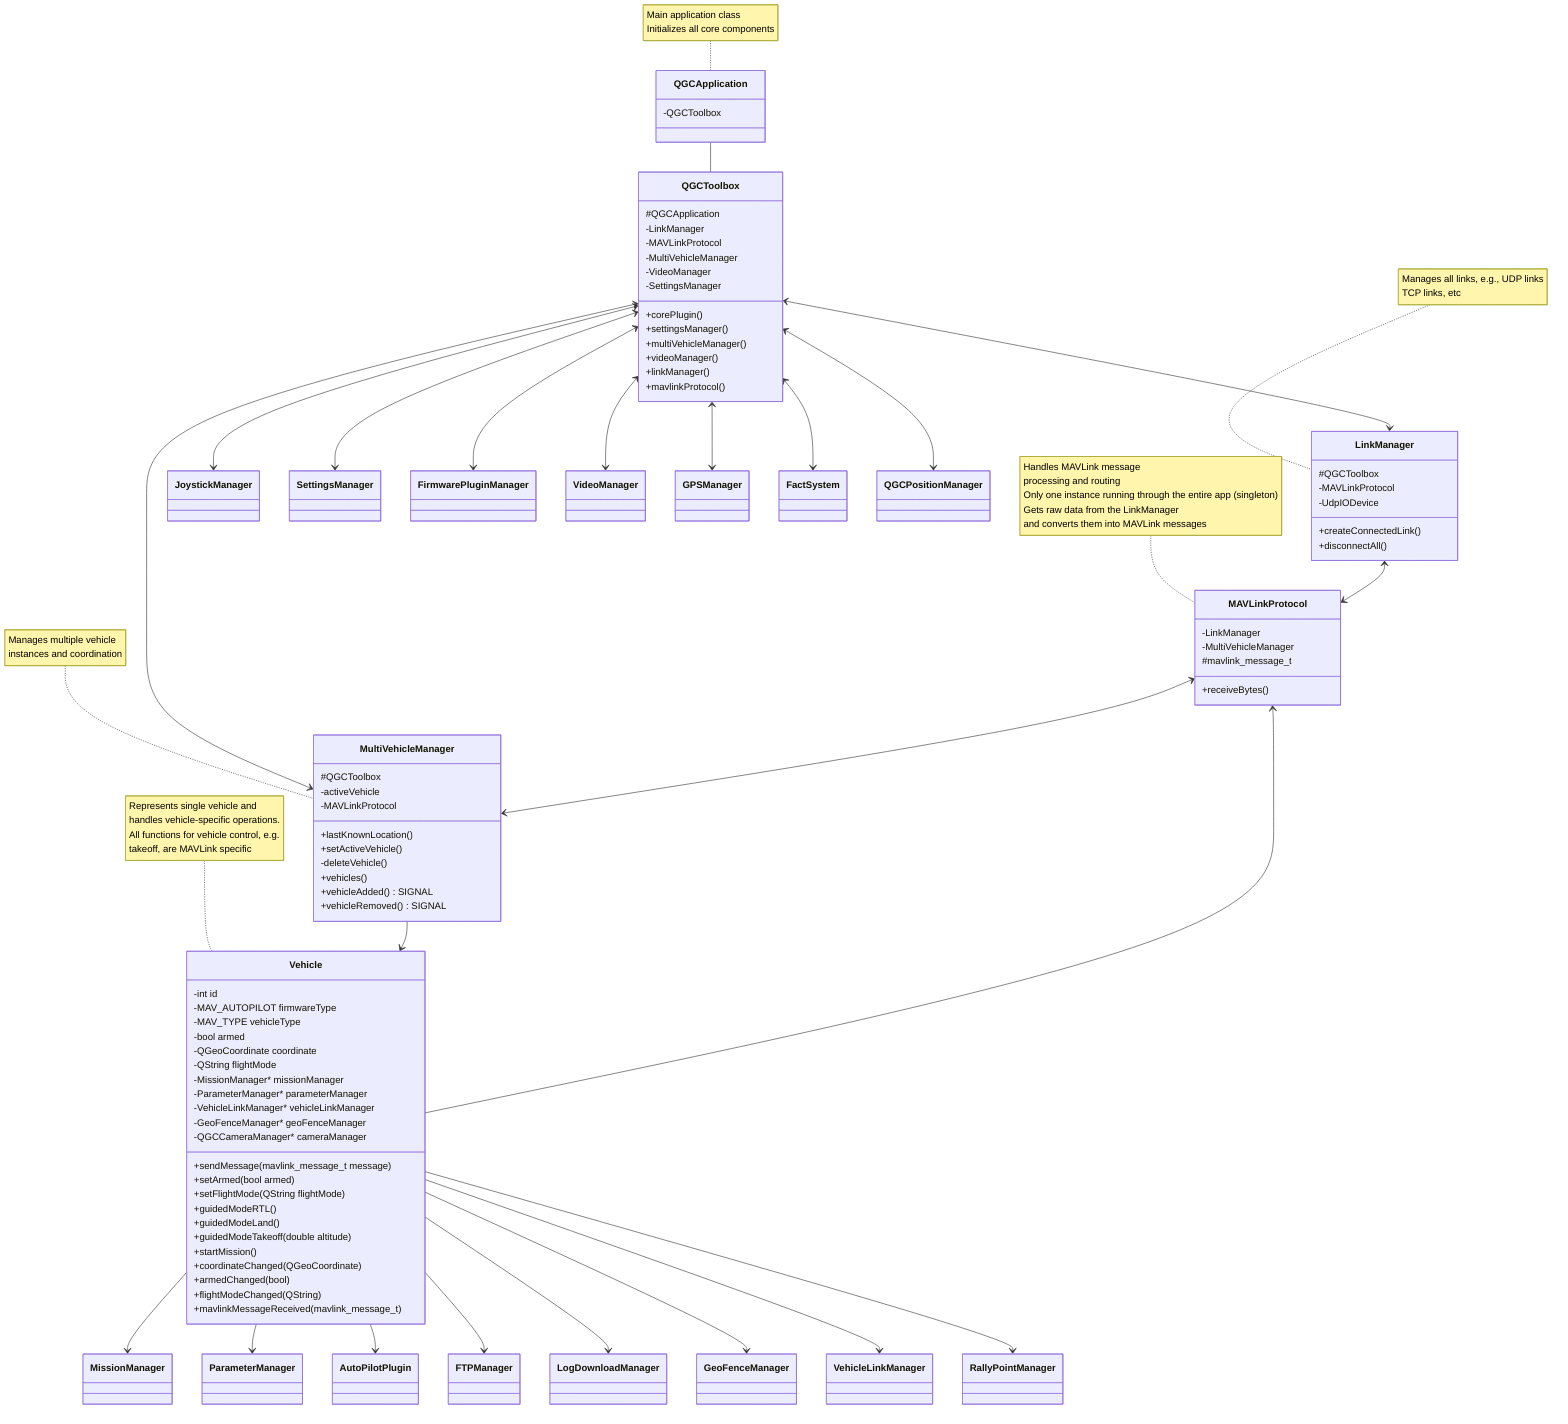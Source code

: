 classDiagram
    class QGCApplication {
        -QGCToolbox
    }

    class QGCToolbox {
        #QGCApplication
        +corePlugin()
        +settingsManager()
        +multiVehicleManager()
        +videoManager()
        +linkManager()
        +mavlinkProtocol()
        -LinkManager
        -MAVLinkProtocol
        -MultiVehicleManager
        -VideoManager
        -SettingsManager
    }

    class LinkManager {
        #QGCToolbox
        -MAVLinkProtocol
        -UdpIODevice
        +createConnectedLink()
        +disconnectAll()

    }

    class MultiVehicleManager {
        #QGCToolbox
        -activeVehicle
        -MAVLinkProtocol
        +lastKnownLocation()
        +setActiveVehicle()
        -deleteVehicle()
        +vehicles()
        +vehicleAdded() SIGNAL
        +vehicleRemoved() SIGNAL
    }

    class Vehicle {
        %% Key Properties
        -int id
        -MAV_AUTOPILOT firmwareType
        -MAV_TYPE vehicleType
        -bool armed
        -QGeoCoordinate coordinate
        -QString flightMode
        
        %% Essential Managers
        -MissionManager* missionManager
        -ParameterManager* parameterManager
        -VehicleLinkManager* vehicleLinkManager
        -GeoFenceManager* geoFenceManager
        -QGCCameraManager* cameraManager
        
        %% Core Methods
        +sendMessage(mavlink_message_t message)
        +setArmed(bool armed)
        +setFlightMode(QString flightMode)
        +guidedModeRTL()
        +guidedModeLand()
        +guidedModeTakeoff(double altitude)
        +startMission()
        
        %% Essential Signal Methods
        +coordinateChanged(QGeoCoordinate)
        +armedChanged(bool)
        +flightModeChanged(QString)
        +mavlinkMessageReceived(mavlink_message_t)
    }

    class MAVLinkProtocol {
        -LinkManager
        -MultiVehicleManager
        #mavlink_message_t
        +receiveBytes()

    }

    class MissionManager {

    }

    class ParameterManager {
    
    }

    class RallyPointManager {

    }

    class VehicleLinkManager {

    }

    class GeoFenceManager {

    }

    class JoystickManager {

    }

    class SettingsManager {

    }

    class FirmwarePluginManager {

    }

    class AutoPilotPlugin {

    }

    %% class TerrainProtocolHandler {
    %%     +terrainData
    %%     +requestTileData()
    %%     +parseData()
    %% }

    class FTPManager {
    }

    class VideoManager {
    }

    class LogDownloadManager {
    }

    class GPSManager {
    }

    class FactSystem {
    }

    class QGCPositionManager {
    }

    QGCApplication -- QGCToolbox
    QGCToolbox <--> LinkManager
    QGCToolbox <--> MultiVehicleManager
    QGCToolbox <--> SettingsManager
    QGCToolbox <--> FirmwarePluginManager
    QGCToolbox <--> JoystickManager
    QGCToolbox <--> VideoManager
    QGCToolbox <--> GPSManager
    QGCToolbox <--> FactSystem
    QGCToolbox <--> QGCPositionManager

    MultiVehicleManager --> Vehicle
    Vehicle --> MAVLinkProtocol
    Vehicle --> MissionManager
    Vehicle --> ParameterManager
    Vehicle --> AutoPilotPlugin
    Vehicle --> FTPManager
    Vehicle --> LogDownloadManager
    Vehicle --> GeoFenceManager
    Vehicle --> VehicleLinkManager
    Vehicle --> RallyPointManager

    LinkManager <--> MAVLinkProtocol
    MAVLinkProtocol <--> MultiVehicleManager

    note for QGCApplication "Main application class<br/>Initializes all core components"
    note for Vehicle "Represents single vehicle and <br/>handles vehicle-specific operations.<br/>All functions for vehicle control, e.g.<br/>takeoff, are MAVLink specific"
    note for MAVLinkProtocol "Handles MAVLink message<br/>processing and routing<br/>Only one instance running through the entire app (singleton)<br/>Gets raw data from the LinkManager<br/>and converts them into MAVLink messages"
    note for MultiVehicleManager "Manages multiple vehicle<br/>instances and coordination"
    note for LinkManager "Manages all links, e.g., UDP links<br/> TCP links, etc"